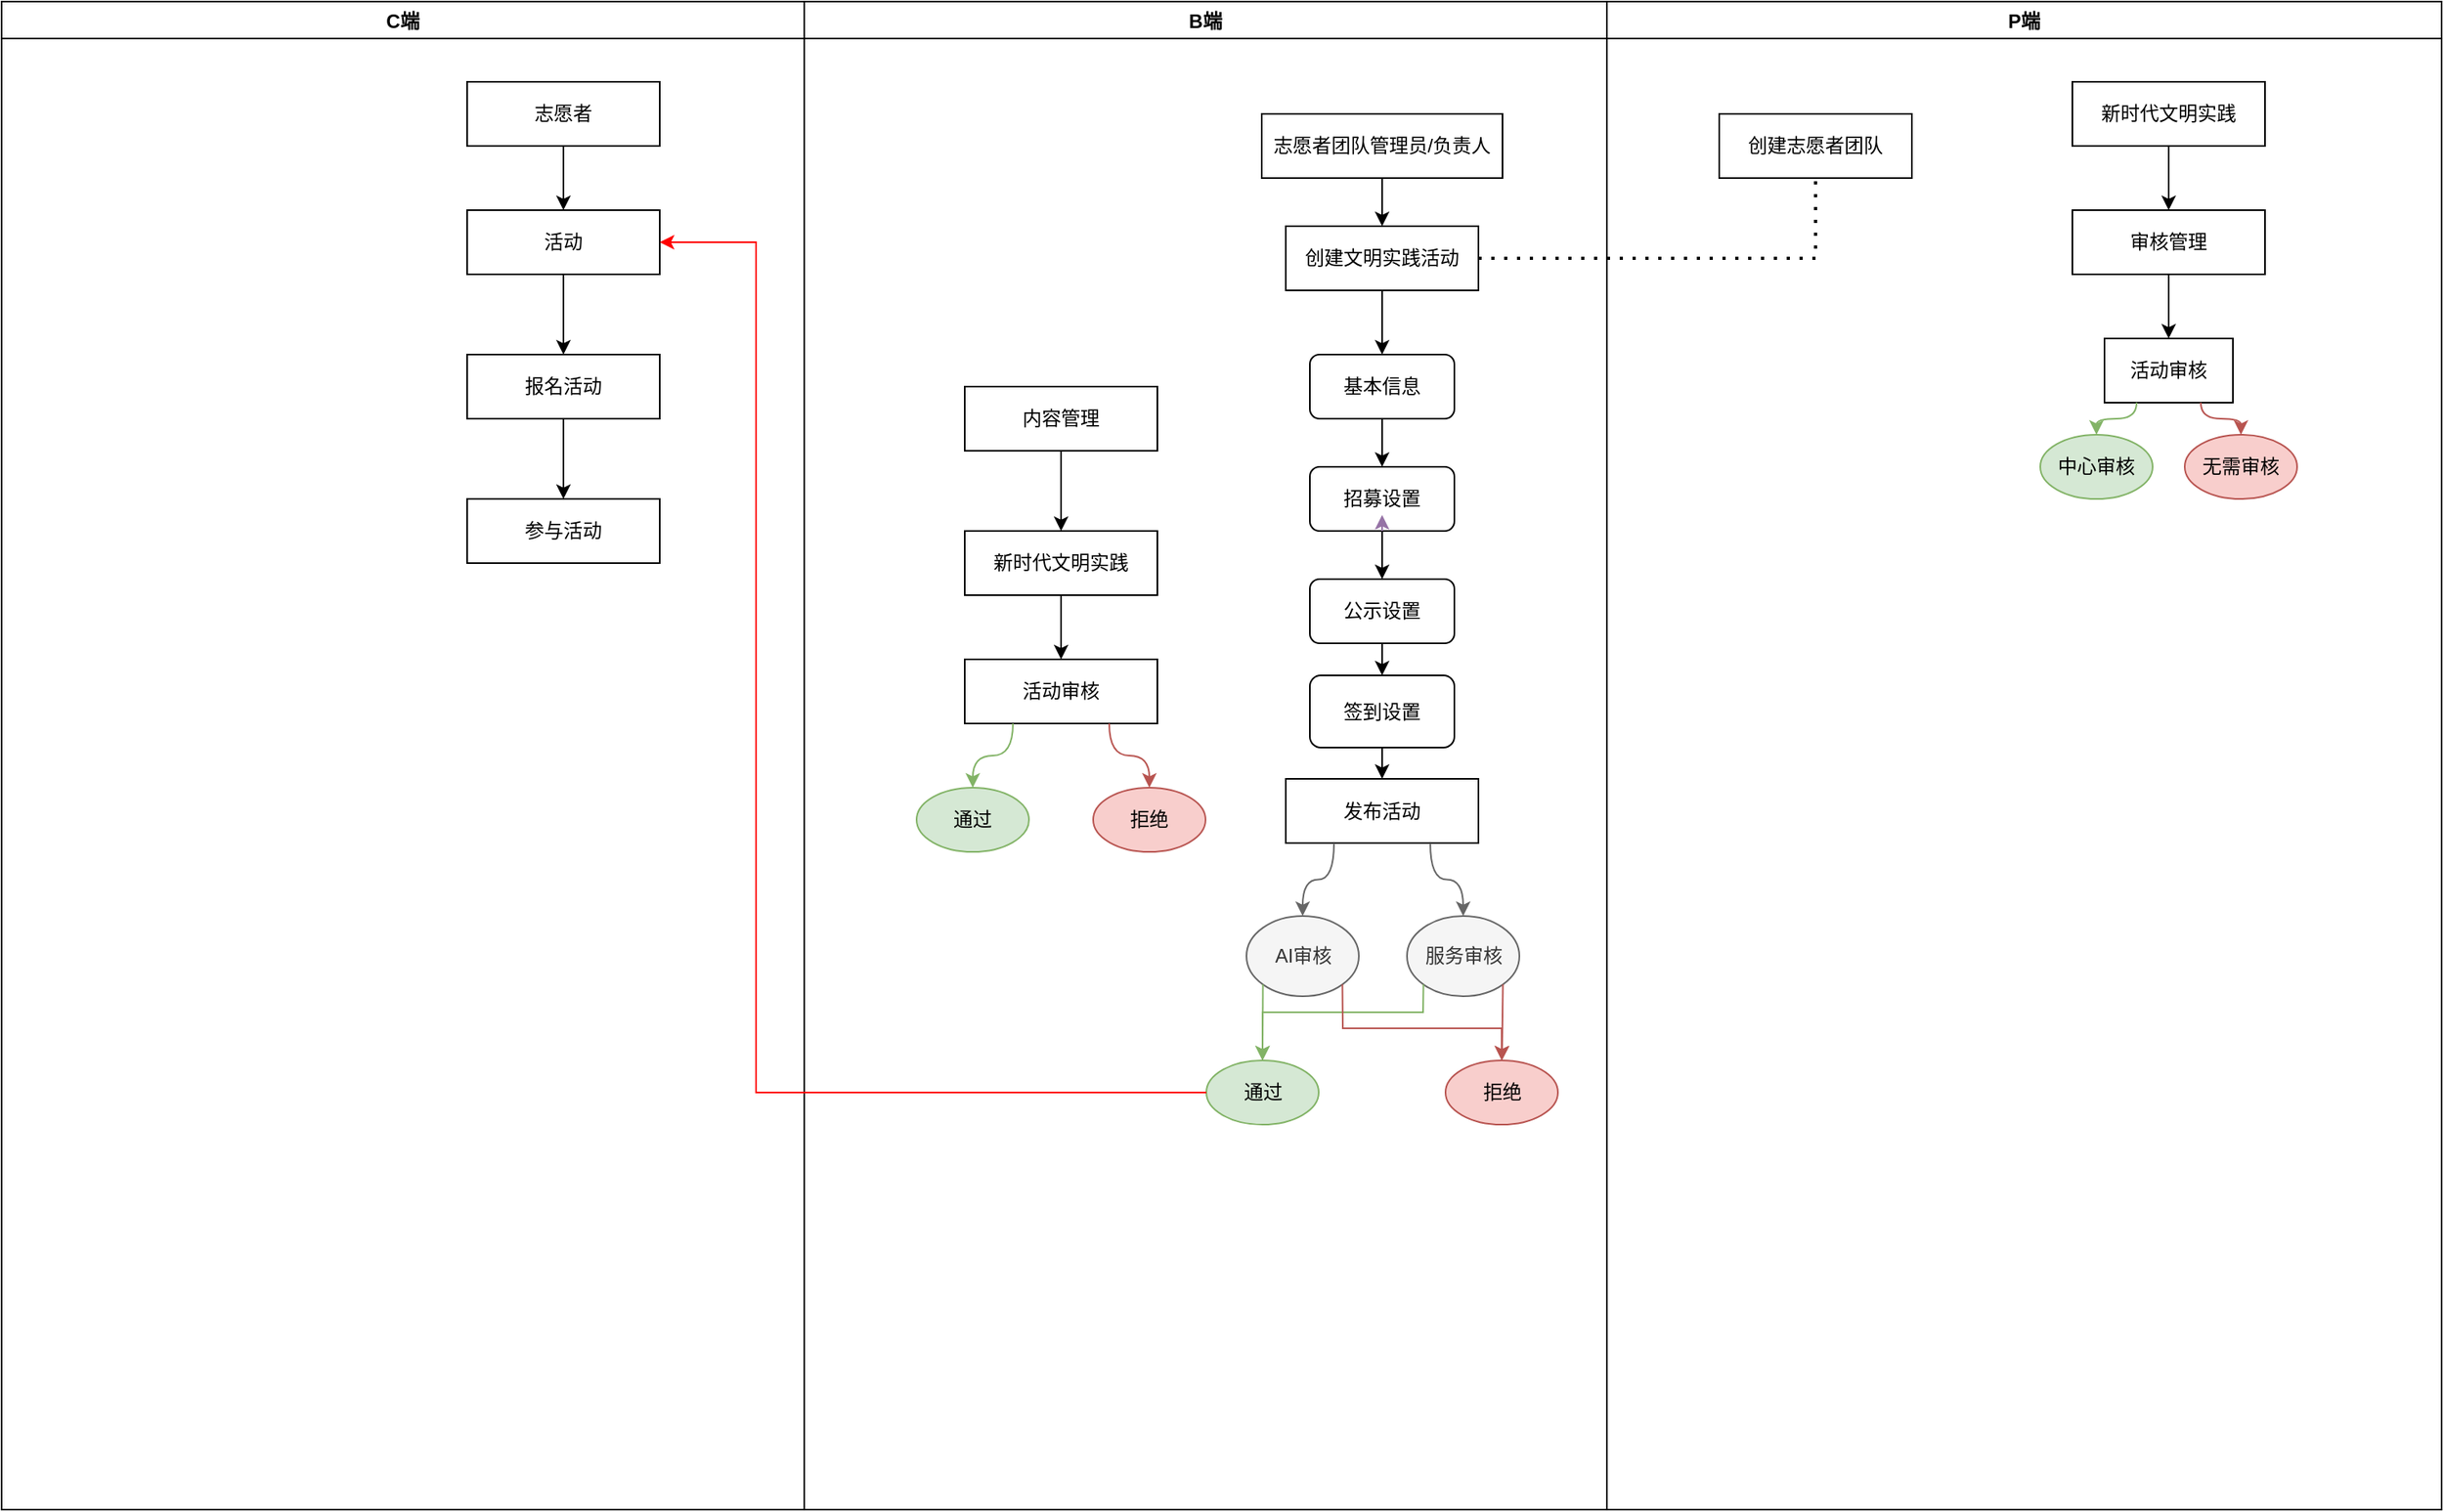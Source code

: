 <mxfile version="15.6.8" type="github">
  <diagram id="qpCgczyUxhtcVtG9j94T" name="第 1 页">
    <mxGraphModel dx="1422" dy="761" grid="1" gridSize="10" guides="1" tooltips="1" connect="1" arrows="1" fold="1" page="1" pageScale="1" pageWidth="827" pageHeight="1169" math="0" shadow="0">
      <root>
        <mxCell id="0" />
        <mxCell id="1" parent="0" />
        <mxCell id="KroNpoQIzIgqycC2E6Yz-1" value="C端" style="swimlane;" vertex="1" parent="1">
          <mxGeometry x="180" y="100" width="500" height="940" as="geometry" />
        </mxCell>
        <mxCell id="KroNpoQIzIgqycC2E6Yz-63" value="活动" style="rounded=0;whiteSpace=wrap;html=1;" vertex="1" parent="KroNpoQIzIgqycC2E6Yz-1">
          <mxGeometry x="290" y="130" width="120" height="40" as="geometry" />
        </mxCell>
        <mxCell id="KroNpoQIzIgqycC2E6Yz-64" value="志愿者" style="rounded=0;whiteSpace=wrap;html=1;" vertex="1" parent="KroNpoQIzIgqycC2E6Yz-1">
          <mxGeometry x="290" y="50" width="120" height="40" as="geometry" />
        </mxCell>
        <mxCell id="KroNpoQIzIgqycC2E6Yz-65" value="" style="endArrow=classic;html=1;rounded=0;strokeColor=#000000;exitX=0.5;exitY=1;exitDx=0;exitDy=0;" edge="1" parent="KroNpoQIzIgqycC2E6Yz-1" source="KroNpoQIzIgqycC2E6Yz-64" target="KroNpoQIzIgqycC2E6Yz-63">
          <mxGeometry width="50" height="50" relative="1" as="geometry">
            <mxPoint x="560" y="320" as="sourcePoint" />
            <mxPoint x="610" y="270" as="targetPoint" />
          </mxGeometry>
        </mxCell>
        <mxCell id="KroNpoQIzIgqycC2E6Yz-66" value="报名活动" style="rounded=0;whiteSpace=wrap;html=1;" vertex="1" parent="KroNpoQIzIgqycC2E6Yz-1">
          <mxGeometry x="290" y="220" width="120" height="40" as="geometry" />
        </mxCell>
        <mxCell id="KroNpoQIzIgqycC2E6Yz-67" value="" style="endArrow=classic;html=1;rounded=0;strokeColor=#000000;exitX=0.5;exitY=1;exitDx=0;exitDy=0;entryX=0.5;entryY=0;entryDx=0;entryDy=0;" edge="1" parent="KroNpoQIzIgqycC2E6Yz-1" source="KroNpoQIzIgqycC2E6Yz-63" target="KroNpoQIzIgqycC2E6Yz-66">
          <mxGeometry width="50" height="50" relative="1" as="geometry">
            <mxPoint x="560" y="320" as="sourcePoint" />
            <mxPoint x="610" y="270" as="targetPoint" />
          </mxGeometry>
        </mxCell>
        <mxCell id="KroNpoQIzIgqycC2E6Yz-70" value="参与活动" style="rounded=0;whiteSpace=wrap;html=1;" vertex="1" parent="KroNpoQIzIgqycC2E6Yz-1">
          <mxGeometry x="290" y="310" width="120" height="40" as="geometry" />
        </mxCell>
        <mxCell id="KroNpoQIzIgqycC2E6Yz-3" value="B端" style="swimlane;" vertex="1" parent="1">
          <mxGeometry x="680" y="100" width="500" height="940" as="geometry" />
        </mxCell>
        <mxCell id="KroNpoQIzIgqycC2E6Yz-6" value="志愿者团队管理员/负责人" style="rounded=0;whiteSpace=wrap;html=1;" vertex="1" parent="KroNpoQIzIgqycC2E6Yz-3">
          <mxGeometry x="285" y="70" width="150" height="40" as="geometry" />
        </mxCell>
        <mxCell id="KroNpoQIzIgqycC2E6Yz-7" value="创建文明实践活动" style="rounded=0;whiteSpace=wrap;html=1;" vertex="1" parent="KroNpoQIzIgqycC2E6Yz-3">
          <mxGeometry x="300" y="140" width="120" height="40" as="geometry" />
        </mxCell>
        <mxCell id="KroNpoQIzIgqycC2E6Yz-8" value="" style="endArrow=classic;html=1;rounded=0;exitX=0.5;exitY=1;exitDx=0;exitDy=0;entryX=0.5;entryY=0;entryDx=0;entryDy=0;" edge="1" parent="KroNpoQIzIgqycC2E6Yz-3" source="KroNpoQIzIgqycC2E6Yz-6" target="KroNpoQIzIgqycC2E6Yz-7">
          <mxGeometry width="50" height="50" relative="1" as="geometry">
            <mxPoint x="205" y="410" as="sourcePoint" />
            <mxPoint x="255" y="360" as="targetPoint" />
          </mxGeometry>
        </mxCell>
        <mxCell id="KroNpoQIzIgqycC2E6Yz-9" value="基本信息" style="rounded=1;whiteSpace=wrap;html=1;" vertex="1" parent="KroNpoQIzIgqycC2E6Yz-3">
          <mxGeometry x="315" y="220" width="90" height="40" as="geometry" />
        </mxCell>
        <mxCell id="KroNpoQIzIgqycC2E6Yz-11" value="公示设置" style="rounded=1;whiteSpace=wrap;html=1;" vertex="1" parent="KroNpoQIzIgqycC2E6Yz-3">
          <mxGeometry x="315" y="360" width="90" height="40" as="geometry" />
        </mxCell>
        <mxCell id="KroNpoQIzIgqycC2E6Yz-12" value="签到设置" style="rounded=1;whiteSpace=wrap;html=1;" vertex="1" parent="KroNpoQIzIgqycC2E6Yz-3">
          <mxGeometry x="315" y="420" width="90" height="45" as="geometry" />
        </mxCell>
        <mxCell id="KroNpoQIzIgqycC2E6Yz-13" value="" style="endArrow=classic;html=1;rounded=0;exitX=0.5;exitY=1;exitDx=0;exitDy=0;entryX=0.5;entryY=0;entryDx=0;entryDy=0;" edge="1" parent="KroNpoQIzIgqycC2E6Yz-3" source="KroNpoQIzIgqycC2E6Yz-7" target="KroNpoQIzIgqycC2E6Yz-9">
          <mxGeometry width="50" height="50" relative="1" as="geometry">
            <mxPoint x="205" y="410" as="sourcePoint" />
            <mxPoint x="255" y="360" as="targetPoint" />
          </mxGeometry>
        </mxCell>
        <mxCell id="KroNpoQIzIgqycC2E6Yz-16" value="" style="endArrow=classic;html=1;rounded=0;exitX=0.5;exitY=1;exitDx=0;exitDy=0;entryX=0.5;entryY=0;entryDx=0;entryDy=0;" edge="1" parent="KroNpoQIzIgqycC2E6Yz-3" source="KroNpoQIzIgqycC2E6Yz-11" target="KroNpoQIzIgqycC2E6Yz-12">
          <mxGeometry width="50" height="50" relative="1" as="geometry">
            <mxPoint x="205" y="485" as="sourcePoint" />
            <mxPoint x="255" y="435" as="targetPoint" />
          </mxGeometry>
        </mxCell>
        <mxCell id="KroNpoQIzIgqycC2E6Yz-32" value="发布活动" style="rounded=0;whiteSpace=wrap;html=1;" vertex="1" parent="KroNpoQIzIgqycC2E6Yz-3">
          <mxGeometry x="300" y="484.5" width="120" height="40" as="geometry" />
        </mxCell>
        <mxCell id="KroNpoQIzIgqycC2E6Yz-33" value="" style="endArrow=classic;html=1;rounded=0;exitX=0.5;exitY=1;exitDx=0;exitDy=0;entryX=0.5;entryY=0;entryDx=0;entryDy=0;" edge="1" parent="KroNpoQIzIgqycC2E6Yz-3" source="KroNpoQIzIgqycC2E6Yz-12" target="KroNpoQIzIgqycC2E6Yz-32">
          <mxGeometry width="50" height="50" relative="1" as="geometry">
            <mxPoint x="140" y="430" as="sourcePoint" />
            <mxPoint x="190" y="380" as="targetPoint" />
          </mxGeometry>
        </mxCell>
        <mxCell id="KroNpoQIzIgqycC2E6Yz-36" value="AI审核" style="ellipse;whiteSpace=wrap;html=1;fillColor=#f5f5f5;fontColor=#333333;strokeColor=#666666;" vertex="1" parent="KroNpoQIzIgqycC2E6Yz-3">
          <mxGeometry x="275.5" y="570" width="70" height="50" as="geometry" />
        </mxCell>
        <mxCell id="KroNpoQIzIgqycC2E6Yz-35" value="" style="endArrow=classic;html=1;rounded=0;exitX=0.25;exitY=1;exitDx=0;exitDy=0;fillColor=#f5f5f5;strokeColor=#666666;edgeStyle=orthogonalEdgeStyle;curved=1;" edge="1" parent="KroNpoQIzIgqycC2E6Yz-3" source="KroNpoQIzIgqycC2E6Yz-32" target="KroNpoQIzIgqycC2E6Yz-36">
          <mxGeometry width="50" height="50" relative="1" as="geometry">
            <mxPoint x="100" y="650" as="sourcePoint" />
            <mxPoint x="130" y="700" as="targetPoint" />
          </mxGeometry>
        </mxCell>
        <mxCell id="KroNpoQIzIgqycC2E6Yz-37" value="服务审核" style="ellipse;whiteSpace=wrap;html=1;fillColor=#f5f5f5;fontColor=#333333;strokeColor=#666666;" vertex="1" parent="KroNpoQIzIgqycC2E6Yz-3">
          <mxGeometry x="375.5" y="570" width="70" height="50" as="geometry" />
        </mxCell>
        <mxCell id="KroNpoQIzIgqycC2E6Yz-38" value="" style="endArrow=classic;html=1;rounded=0;curved=1;exitX=0.75;exitY=1;exitDx=0;exitDy=0;entryX=0.5;entryY=0;entryDx=0;entryDy=0;edgeStyle=orthogonalEdgeStyle;fillColor=#f5f5f5;strokeColor=#666666;" edge="1" parent="KroNpoQIzIgqycC2E6Yz-3" source="KroNpoQIzIgqycC2E6Yz-32" target="KroNpoQIzIgqycC2E6Yz-37">
          <mxGeometry width="50" height="50" relative="1" as="geometry">
            <mxPoint x="150" y="660" as="sourcePoint" />
            <mxPoint x="150" y="460" as="targetPoint" />
          </mxGeometry>
        </mxCell>
        <mxCell id="KroNpoQIzIgqycC2E6Yz-43" value="内容管理" style="rounded=0;whiteSpace=wrap;html=1;" vertex="1" parent="KroNpoQIzIgqycC2E6Yz-3">
          <mxGeometry x="100" y="240" width="120" height="40" as="geometry" />
        </mxCell>
        <mxCell id="KroNpoQIzIgqycC2E6Yz-45" value="活动审核" style="rounded=0;whiteSpace=wrap;html=1;" vertex="1" parent="KroNpoQIzIgqycC2E6Yz-3">
          <mxGeometry x="100" y="410" width="120" height="40" as="geometry" />
        </mxCell>
        <mxCell id="KroNpoQIzIgqycC2E6Yz-46" value="新时代文明实践" style="rounded=0;whiteSpace=wrap;html=1;" vertex="1" parent="KroNpoQIzIgqycC2E6Yz-3">
          <mxGeometry x="100" y="330" width="120" height="40" as="geometry" />
        </mxCell>
        <mxCell id="KroNpoQIzIgqycC2E6Yz-47" value="" style="endArrow=classic;html=1;rounded=1;strokeColor=default;exitX=0.5;exitY=1;exitDx=0;exitDy=0;" edge="1" parent="KroNpoQIzIgqycC2E6Yz-3" source="KroNpoQIzIgqycC2E6Yz-43" target="KroNpoQIzIgqycC2E6Yz-46">
          <mxGeometry width="50" height="50" relative="1" as="geometry">
            <mxPoint x="393" y="370" as="sourcePoint" />
            <mxPoint x="443" y="320" as="targetPoint" />
          </mxGeometry>
        </mxCell>
        <mxCell id="KroNpoQIzIgqycC2E6Yz-48" value="" style="endArrow=classic;html=1;rounded=1;strokeColor=default;exitX=0.5;exitY=1;exitDx=0;exitDy=0;entryX=0.5;entryY=0;entryDx=0;entryDy=0;" edge="1" parent="KroNpoQIzIgqycC2E6Yz-3" source="KroNpoQIzIgqycC2E6Yz-46" target="KroNpoQIzIgqycC2E6Yz-45">
          <mxGeometry width="50" height="50" relative="1" as="geometry">
            <mxPoint x="393" y="370" as="sourcePoint" />
            <mxPoint x="443" y="320" as="targetPoint" />
          </mxGeometry>
        </mxCell>
        <mxCell id="KroNpoQIzIgqycC2E6Yz-51" value="通过" style="ellipse;whiteSpace=wrap;html=1;fillColor=#d5e8d4;strokeColor=#82b366;" vertex="1" parent="KroNpoQIzIgqycC2E6Yz-3">
          <mxGeometry x="70" y="490" width="70" height="40" as="geometry" />
        </mxCell>
        <mxCell id="KroNpoQIzIgqycC2E6Yz-52" value="" style="endArrow=classic;html=1;rounded=0;exitX=0.25;exitY=1;exitDx=0;exitDy=0;entryX=0.5;entryY=0;entryDx=0;entryDy=0;edgeStyle=orthogonalEdgeStyle;curved=1;fillColor=#d5e8d4;strokeColor=#82b366;" edge="1" parent="KroNpoQIzIgqycC2E6Yz-3" target="KroNpoQIzIgqycC2E6Yz-51" source="KroNpoQIzIgqycC2E6Yz-45">
          <mxGeometry width="50" height="50" relative="1" as="geometry">
            <mxPoint x="120" y="530" as="sourcePoint" />
            <mxPoint x="-1320" y="520" as="targetPoint" />
          </mxGeometry>
        </mxCell>
        <mxCell id="KroNpoQIzIgqycC2E6Yz-53" value="拒绝" style="ellipse;whiteSpace=wrap;html=1;fillColor=#f8cecc;strokeColor=#b85450;" vertex="1" parent="KroNpoQIzIgqycC2E6Yz-3">
          <mxGeometry x="180" y="490" width="70" height="40" as="geometry" />
        </mxCell>
        <mxCell id="KroNpoQIzIgqycC2E6Yz-54" value="" style="endArrow=classic;html=1;rounded=0;exitX=0.75;exitY=1;exitDx=0;exitDy=0;entryX=0.5;entryY=0;entryDx=0;entryDy=0;edgeStyle=orthogonalEdgeStyle;curved=1;fillColor=#f8cecc;strokeColor=#b85450;" edge="1" parent="KroNpoQIzIgqycC2E6Yz-3" target="KroNpoQIzIgqycC2E6Yz-53" source="KroNpoQIzIgqycC2E6Yz-45">
          <mxGeometry width="50" height="50" relative="1" as="geometry">
            <mxPoint x="190" y="530" as="sourcePoint" />
            <mxPoint x="-1290" y="520" as="targetPoint" />
          </mxGeometry>
        </mxCell>
        <mxCell id="KroNpoQIzIgqycC2E6Yz-55" value="通过" style="ellipse;whiteSpace=wrap;html=1;fillColor=#d5e8d4;strokeColor=#82b366;" vertex="1" parent="KroNpoQIzIgqycC2E6Yz-3">
          <mxGeometry x="250.5" y="660" width="70" height="40" as="geometry" />
        </mxCell>
        <mxCell id="KroNpoQIzIgqycC2E6Yz-56" value="拒绝" style="ellipse;whiteSpace=wrap;html=1;fillColor=#f8cecc;strokeColor=#b85450;" vertex="1" parent="KroNpoQIzIgqycC2E6Yz-3">
          <mxGeometry x="399.5" y="660" width="70" height="40" as="geometry" />
        </mxCell>
        <mxCell id="KroNpoQIzIgqycC2E6Yz-57" value="" style="endArrow=classic;html=1;rounded=1;strokeColor=#82b366;exitX=0;exitY=1;exitDx=0;exitDy=0;entryX=0.5;entryY=0;entryDx=0;entryDy=0;fillColor=#d5e8d4;" edge="1" parent="KroNpoQIzIgqycC2E6Yz-3" source="KroNpoQIzIgqycC2E6Yz-36" target="KroNpoQIzIgqycC2E6Yz-55">
          <mxGeometry width="50" height="50" relative="1" as="geometry">
            <mxPoint x="295.5" y="540" as="sourcePoint" />
            <mxPoint x="345.5" y="490" as="targetPoint" />
          </mxGeometry>
        </mxCell>
        <mxCell id="KroNpoQIzIgqycC2E6Yz-10" value="招募设置" style="rounded=1;whiteSpace=wrap;html=1;" vertex="1" parent="KroNpoQIzIgqycC2E6Yz-3">
          <mxGeometry x="315" y="290" width="90" height="40" as="geometry" />
        </mxCell>
        <mxCell id="KroNpoQIzIgqycC2E6Yz-14" value="" style="endArrow=classic;html=1;rounded=0;exitX=0.5;exitY=1;exitDx=0;exitDy=0;" edge="1" parent="KroNpoQIzIgqycC2E6Yz-3" source="KroNpoQIzIgqycC2E6Yz-9" target="KroNpoQIzIgqycC2E6Yz-10">
          <mxGeometry width="50" height="50" relative="1" as="geometry">
            <mxPoint x="205" y="410" as="sourcePoint" />
            <mxPoint x="255" y="360" as="targetPoint" />
          </mxGeometry>
        </mxCell>
        <mxCell id="KroNpoQIzIgqycC2E6Yz-15" value="" style="endArrow=classic;html=1;rounded=0;exitX=0.5;exitY=1;exitDx=0;exitDy=0;entryX=0.5;entryY=0;entryDx=0;entryDy=0;" edge="1" parent="KroNpoQIzIgqycC2E6Yz-3" source="KroNpoQIzIgqycC2E6Yz-10" target="KroNpoQIzIgqycC2E6Yz-11">
          <mxGeometry width="50" height="50" relative="1" as="geometry">
            <mxPoint x="205" y="440" as="sourcePoint" />
            <mxPoint x="255" y="390" as="targetPoint" />
          </mxGeometry>
        </mxCell>
        <mxCell id="KroNpoQIzIgqycC2E6Yz-58" value="" style="endArrow=classic;html=1;rounded=0;strokeColor=#82b366;exitX=0;exitY=1;exitDx=0;exitDy=0;entryX=0.5;entryY=0;entryDx=0;entryDy=0;fillColor=#d5e8d4;" edge="1" parent="KroNpoQIzIgqycC2E6Yz-3" source="KroNpoQIzIgqycC2E6Yz-37" target="KroNpoQIzIgqycC2E6Yz-55">
          <mxGeometry width="50" height="50" relative="1" as="geometry">
            <mxPoint x="295.5" y="400" as="sourcePoint" />
            <mxPoint x="345.5" y="350" as="targetPoint" />
            <Array as="points">
              <mxPoint x="385.5" y="630" />
              <mxPoint x="285.5" y="630" />
            </Array>
          </mxGeometry>
        </mxCell>
        <mxCell id="KroNpoQIzIgqycC2E6Yz-59" value="" style="endArrow=classic;html=1;rounded=0;strokeColor=#b85450;exitX=1;exitY=1;exitDx=0;exitDy=0;fillColor=#f8cecc;" edge="1" parent="KroNpoQIzIgqycC2E6Yz-3" source="KroNpoQIzIgqycC2E6Yz-37" target="KroNpoQIzIgqycC2E6Yz-56">
          <mxGeometry width="50" height="50" relative="1" as="geometry">
            <mxPoint x="295.5" y="400" as="sourcePoint" />
            <mxPoint x="345.5" y="350" as="targetPoint" />
          </mxGeometry>
        </mxCell>
        <mxCell id="KroNpoQIzIgqycC2E6Yz-60" value="" style="endArrow=classic;html=1;rounded=0;strokeColor=#b85450;exitX=1;exitY=1;exitDx=0;exitDy=0;entryX=0.5;entryY=0;entryDx=0;entryDy=0;fillColor=#f8cecc;" edge="1" parent="KroNpoQIzIgqycC2E6Yz-3" source="KroNpoQIzIgqycC2E6Yz-36" target="KroNpoQIzIgqycC2E6Yz-56">
          <mxGeometry width="50" height="50" relative="1" as="geometry">
            <mxPoint x="295.5" y="400" as="sourcePoint" />
            <mxPoint x="345.5" y="350" as="targetPoint" />
            <Array as="points">
              <mxPoint x="335.5" y="640" />
              <mxPoint x="434.5" y="640" />
            </Array>
          </mxGeometry>
        </mxCell>
        <mxCell id="KroNpoQIzIgqycC2E6Yz-4" value="P端" style="swimlane;" vertex="1" parent="1">
          <mxGeometry x="1180" y="100" width="520" height="940" as="geometry" />
        </mxCell>
        <mxCell id="KroNpoQIzIgqycC2E6Yz-5" value="创建志愿者团队" style="rounded=0;whiteSpace=wrap;html=1;" vertex="1" parent="KroNpoQIzIgqycC2E6Yz-4">
          <mxGeometry x="70" y="70" width="120" height="40" as="geometry" />
        </mxCell>
        <mxCell id="KroNpoQIzIgqycC2E6Yz-19" value="新时代文明实践" style="rounded=0;whiteSpace=wrap;html=1;" vertex="1" parent="KroNpoQIzIgqycC2E6Yz-4">
          <mxGeometry x="290" y="50" width="120" height="40" as="geometry" />
        </mxCell>
        <mxCell id="KroNpoQIzIgqycC2E6Yz-21" value="审核管理" style="rounded=0;whiteSpace=wrap;html=1;" vertex="1" parent="KroNpoQIzIgqycC2E6Yz-4">
          <mxGeometry x="290" y="130" width="120" height="40" as="geometry" />
        </mxCell>
        <mxCell id="KroNpoQIzIgqycC2E6Yz-22" value="活动审核" style="rounded=0;whiteSpace=wrap;html=1;" vertex="1" parent="KroNpoQIzIgqycC2E6Yz-4">
          <mxGeometry x="310" y="210" width="80" height="40" as="geometry" />
        </mxCell>
        <mxCell id="KroNpoQIzIgqycC2E6Yz-23" value="" style="endArrow=classic;html=1;rounded=0;exitX=0.5;exitY=1;exitDx=0;exitDy=0;" edge="1" parent="KroNpoQIzIgqycC2E6Yz-4" source="KroNpoQIzIgqycC2E6Yz-21" target="KroNpoQIzIgqycC2E6Yz-22">
          <mxGeometry width="50" height="50" relative="1" as="geometry">
            <mxPoint x="20" y="290" as="sourcePoint" />
            <mxPoint x="70" y="240" as="targetPoint" />
          </mxGeometry>
        </mxCell>
        <mxCell id="KroNpoQIzIgqycC2E6Yz-24" value="中心审核" style="ellipse;whiteSpace=wrap;html=1;fillColor=#d5e8d4;strokeColor=#82b366;" vertex="1" parent="KroNpoQIzIgqycC2E6Yz-4">
          <mxGeometry x="270" y="270" width="70" height="40" as="geometry" />
        </mxCell>
        <mxCell id="KroNpoQIzIgqycC2E6Yz-25" value="无需审核" style="ellipse;whiteSpace=wrap;html=1;fillColor=#f8cecc;strokeColor=#b85450;" vertex="1" parent="KroNpoQIzIgqycC2E6Yz-4">
          <mxGeometry x="360" y="270" width="70" height="40" as="geometry" />
        </mxCell>
        <mxCell id="KroNpoQIzIgqycC2E6Yz-26" value="" style="endArrow=classic;html=1;rounded=0;exitX=0.25;exitY=1;exitDx=0;exitDy=0;entryX=0.5;entryY=0;entryDx=0;entryDy=0;edgeStyle=orthogonalEdgeStyle;curved=1;fillColor=#d5e8d4;strokeColor=#82b366;" edge="1" parent="KroNpoQIzIgqycC2E6Yz-4" source="KroNpoQIzIgqycC2E6Yz-22" target="KroNpoQIzIgqycC2E6Yz-24">
          <mxGeometry width="50" height="50" relative="1" as="geometry">
            <mxPoint x="20" y="390" as="sourcePoint" />
            <mxPoint x="70" y="340" as="targetPoint" />
          </mxGeometry>
        </mxCell>
        <mxCell id="KroNpoQIzIgqycC2E6Yz-27" value="" style="endArrow=classic;html=1;rounded=0;exitX=0.75;exitY=1;exitDx=0;exitDy=0;entryX=0.5;entryY=0;entryDx=0;entryDy=0;edgeStyle=orthogonalEdgeStyle;curved=1;fillColor=#f8cecc;strokeColor=#b85450;" edge="1" parent="KroNpoQIzIgqycC2E6Yz-4" source="KroNpoQIzIgqycC2E6Yz-22" target="KroNpoQIzIgqycC2E6Yz-25">
          <mxGeometry width="50" height="50" relative="1" as="geometry">
            <mxPoint x="20" y="390" as="sourcePoint" />
            <mxPoint x="70" y="340" as="targetPoint" />
          </mxGeometry>
        </mxCell>
        <mxCell id="KroNpoQIzIgqycC2E6Yz-18" value="" style="endArrow=none;dashed=1;html=1;dashPattern=1 3;strokeWidth=2;rounded=0;exitX=1;exitY=0.5;exitDx=0;exitDy=0;entryX=0.5;entryY=1;entryDx=0;entryDy=0;" edge="1" parent="1" source="KroNpoQIzIgqycC2E6Yz-7" target="KroNpoQIzIgqycC2E6Yz-5">
          <mxGeometry width="50" height="50" relative="1" as="geometry">
            <mxPoint x="1200" y="410" as="sourcePoint" />
            <mxPoint x="1250" y="360" as="targetPoint" />
            <Array as="points">
              <mxPoint x="1310" y="260" />
            </Array>
          </mxGeometry>
        </mxCell>
        <mxCell id="KroNpoQIzIgqycC2E6Yz-20" value="" style="endArrow=classic;html=1;rounded=0;exitX=0.5;exitY=1;exitDx=0;exitDy=0;edgeStyle=orthogonalEdgeStyle;curved=1;" edge="1" parent="1" source="KroNpoQIzIgqycC2E6Yz-19">
          <mxGeometry width="50" height="50" relative="1" as="geometry">
            <mxPoint x="1200" y="390" as="sourcePoint" />
            <mxPoint x="1530" y="230" as="targetPoint" />
          </mxGeometry>
        </mxCell>
        <mxCell id="KroNpoQIzIgqycC2E6Yz-31" value="" style="endArrow=classic;html=1;rounded=0;exitX=0.5;exitY=1;exitDx=0;exitDy=0;fillColor=#e1d5e7;strokeColor=#9673a6;startArrow=none;" edge="1" parent="1" source="KroNpoQIzIgqycC2E6Yz-10">
          <mxGeometry width="50" height="50" relative="1" as="geometry">
            <mxPoint x="1200" y="530" as="sourcePoint" />
            <mxPoint x="1040" y="420" as="targetPoint" />
            <Array as="points" />
          </mxGeometry>
        </mxCell>
        <mxCell id="KroNpoQIzIgqycC2E6Yz-62" value="" style="endArrow=classic;html=1;rounded=0;strokeColor=#FF0000;exitX=0;exitY=0.5;exitDx=0;exitDy=0;entryX=1;entryY=0.5;entryDx=0;entryDy=0;" edge="1" parent="1" source="KroNpoQIzIgqycC2E6Yz-55" target="KroNpoQIzIgqycC2E6Yz-63">
          <mxGeometry width="50" height="50" relative="1" as="geometry">
            <mxPoint x="740" y="720" as="sourcePoint" />
            <mxPoint x="590" y="220" as="targetPoint" />
            <Array as="points">
              <mxPoint x="650" y="780" />
              <mxPoint x="650" y="250" />
            </Array>
          </mxGeometry>
        </mxCell>
        <mxCell id="KroNpoQIzIgqycC2E6Yz-68" value="" style="endArrow=classic;html=1;rounded=0;strokeColor=#000000;exitX=0.5;exitY=1;exitDx=0;exitDy=0;" edge="1" parent="1" source="KroNpoQIzIgqycC2E6Yz-66">
          <mxGeometry width="50" height="50" relative="1" as="geometry">
            <mxPoint x="740" y="420" as="sourcePoint" />
            <mxPoint x="530" y="410" as="targetPoint" />
          </mxGeometry>
        </mxCell>
      </root>
    </mxGraphModel>
  </diagram>
</mxfile>
